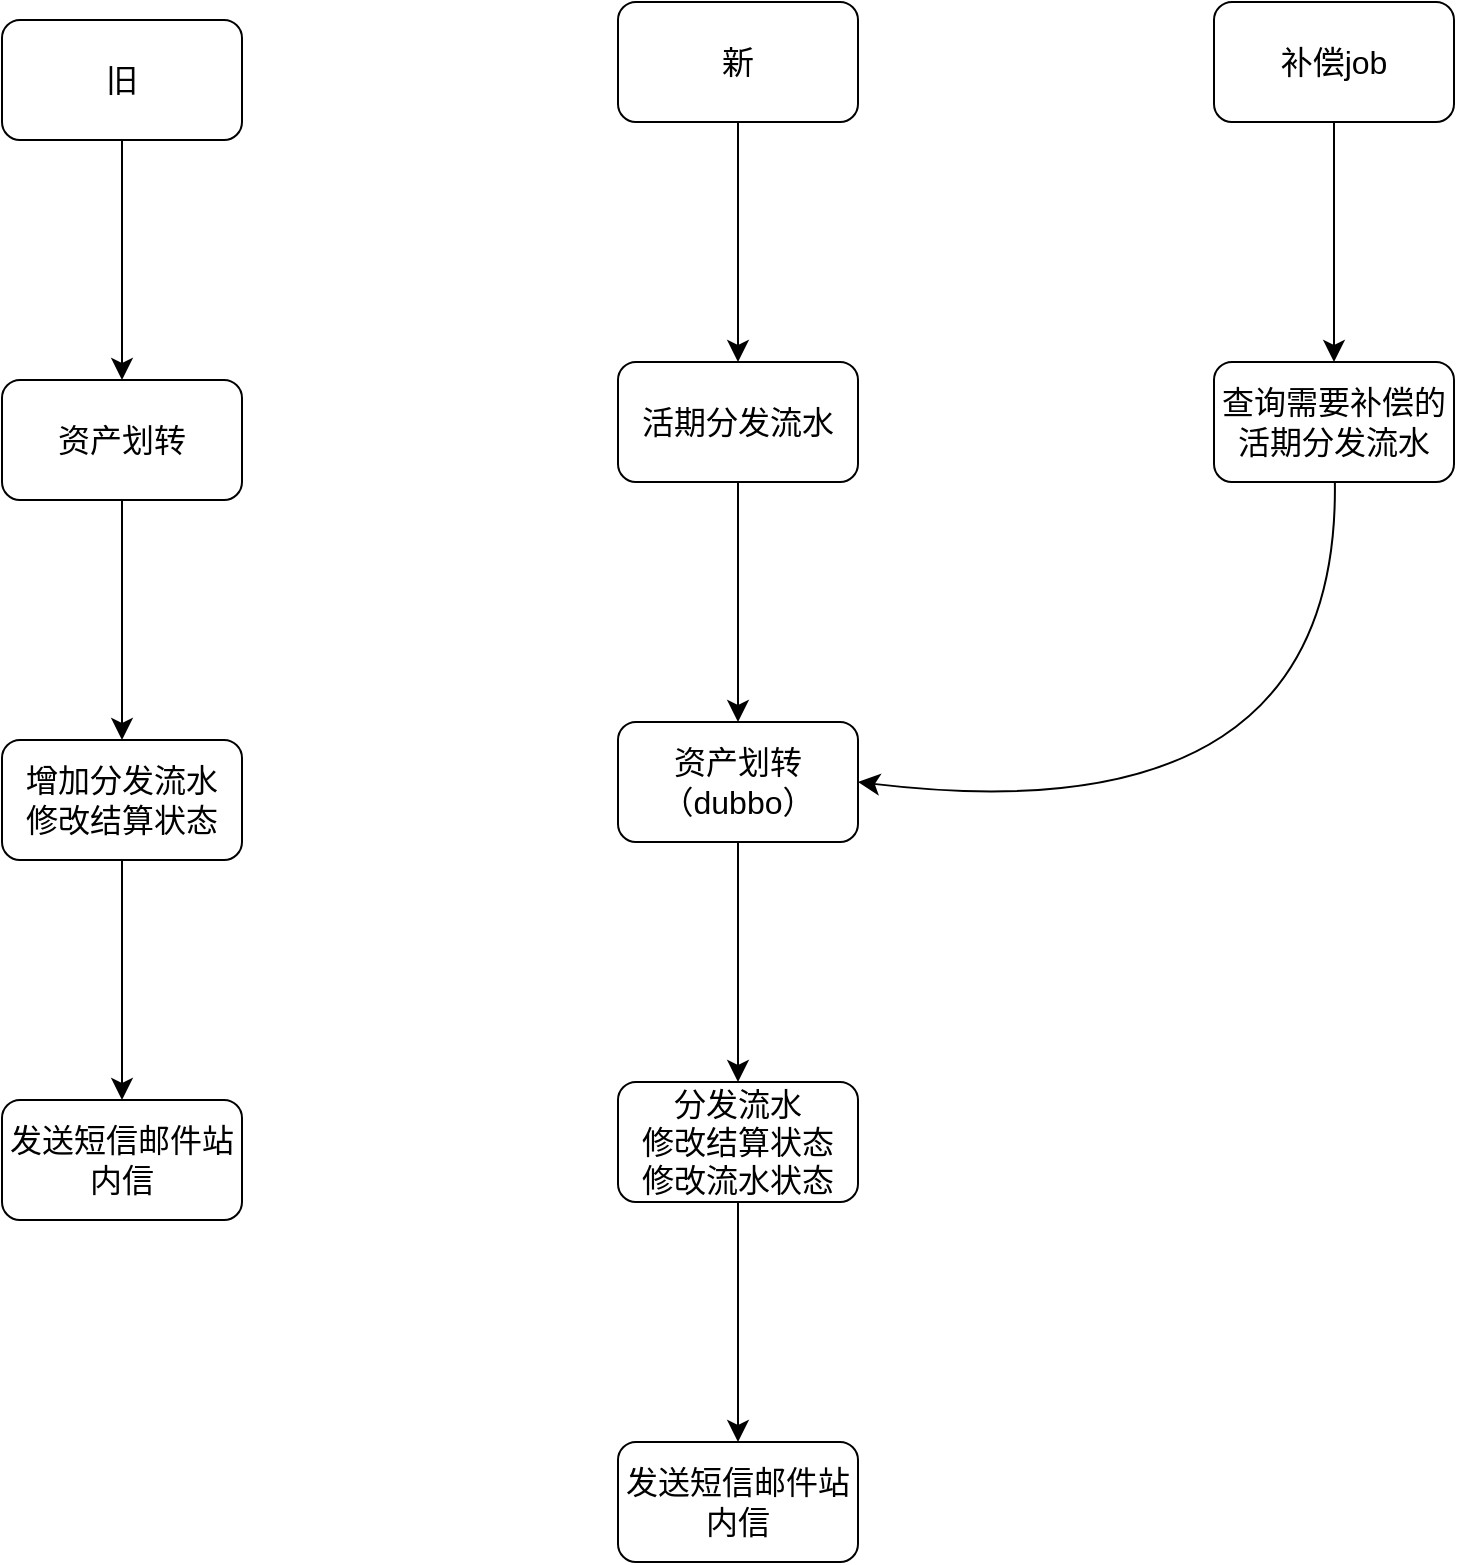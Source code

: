 <mxfile version="22.1.0" type="github">
  <diagram name="第 1 页" id="RRUAlz-GwvbMBU2uOojb">
    <mxGraphModel dx="1122" dy="1069" grid="0" gridSize="10" guides="1" tooltips="1" connect="1" arrows="1" fold="1" page="0" pageScale="1" pageWidth="200000" pageHeight="200000" math="0" shadow="0">
      <root>
        <mxCell id="0" />
        <mxCell id="1" parent="0" />
        <mxCell id="5-riPbGJl1X460BecoNy-3" value="" style="edgeStyle=none;curved=1;rounded=0;orthogonalLoop=1;jettySize=auto;html=1;fontSize=12;startSize=8;endSize=8;" edge="1" parent="1" source="5-riPbGJl1X460BecoNy-1" target="5-riPbGJl1X460BecoNy-2">
          <mxGeometry relative="1" as="geometry" />
        </mxCell>
        <mxCell id="5-riPbGJl1X460BecoNy-1" value="旧" style="rounded=1;whiteSpace=wrap;html=1;fontSize=16;" vertex="1" parent="1">
          <mxGeometry x="164" y="-293" width="120" height="60" as="geometry" />
        </mxCell>
        <mxCell id="5-riPbGJl1X460BecoNy-5" value="" style="edgeStyle=none;curved=1;rounded=0;orthogonalLoop=1;jettySize=auto;html=1;fontSize=12;startSize=8;endSize=8;" edge="1" parent="1" source="5-riPbGJl1X460BecoNy-2" target="5-riPbGJl1X460BecoNy-4">
          <mxGeometry relative="1" as="geometry" />
        </mxCell>
        <mxCell id="5-riPbGJl1X460BecoNy-2" value="资产划转" style="whiteSpace=wrap;html=1;fontSize=16;rounded=1;" vertex="1" parent="1">
          <mxGeometry x="164" y="-113" width="120" height="60" as="geometry" />
        </mxCell>
        <mxCell id="5-riPbGJl1X460BecoNy-7" value="" style="edgeStyle=none;curved=1;rounded=0;orthogonalLoop=1;jettySize=auto;html=1;fontSize=12;startSize=8;endSize=8;" edge="1" parent="1" source="5-riPbGJl1X460BecoNy-4" target="5-riPbGJl1X460BecoNy-6">
          <mxGeometry relative="1" as="geometry" />
        </mxCell>
        <mxCell id="5-riPbGJl1X460BecoNy-4" value="增加分发流水&lt;br&gt;修改结算状态" style="whiteSpace=wrap;html=1;fontSize=16;rounded=1;" vertex="1" parent="1">
          <mxGeometry x="164" y="67" width="120" height="60" as="geometry" />
        </mxCell>
        <mxCell id="5-riPbGJl1X460BecoNy-6" value="发送短信邮件站内信" style="whiteSpace=wrap;html=1;fontSize=16;rounded=1;" vertex="1" parent="1">
          <mxGeometry x="164" y="247" width="120" height="60" as="geometry" />
        </mxCell>
        <mxCell id="5-riPbGJl1X460BecoNy-10" value="" style="edgeStyle=none;curved=1;rounded=0;orthogonalLoop=1;jettySize=auto;html=1;fontSize=12;startSize=8;endSize=8;" edge="1" parent="1" source="5-riPbGJl1X460BecoNy-8" target="5-riPbGJl1X460BecoNy-9">
          <mxGeometry relative="1" as="geometry" />
        </mxCell>
        <mxCell id="5-riPbGJl1X460BecoNy-8" value="新" style="rounded=1;whiteSpace=wrap;html=1;fontSize=16;" vertex="1" parent="1">
          <mxGeometry x="472" y="-302" width="120" height="60" as="geometry" />
        </mxCell>
        <mxCell id="5-riPbGJl1X460BecoNy-12" value="" style="edgeStyle=none;curved=1;rounded=0;orthogonalLoop=1;jettySize=auto;html=1;fontSize=12;startSize=8;endSize=8;" edge="1" parent="1" source="5-riPbGJl1X460BecoNy-9" target="5-riPbGJl1X460BecoNy-11">
          <mxGeometry relative="1" as="geometry" />
        </mxCell>
        <mxCell id="5-riPbGJl1X460BecoNy-9" value="活期分发流水" style="whiteSpace=wrap;html=1;fontSize=16;rounded=1;" vertex="1" parent="1">
          <mxGeometry x="472" y="-122" width="120" height="60" as="geometry" />
        </mxCell>
        <mxCell id="5-riPbGJl1X460BecoNy-14" value="" style="edgeStyle=none;curved=1;rounded=0;orthogonalLoop=1;jettySize=auto;html=1;fontSize=12;startSize=8;endSize=8;" edge="1" parent="1" source="5-riPbGJl1X460BecoNy-11" target="5-riPbGJl1X460BecoNy-13">
          <mxGeometry relative="1" as="geometry" />
        </mxCell>
        <mxCell id="5-riPbGJl1X460BecoNy-11" value="资产划转（dubbo）" style="whiteSpace=wrap;html=1;fontSize=16;rounded=1;" vertex="1" parent="1">
          <mxGeometry x="472" y="58" width="120" height="60" as="geometry" />
        </mxCell>
        <mxCell id="5-riPbGJl1X460BecoNy-16" value="" style="edgeStyle=none;curved=1;rounded=0;orthogonalLoop=1;jettySize=auto;html=1;fontSize=12;startSize=8;endSize=8;" edge="1" parent="1" source="5-riPbGJl1X460BecoNy-13" target="5-riPbGJl1X460BecoNy-15">
          <mxGeometry relative="1" as="geometry" />
        </mxCell>
        <mxCell id="5-riPbGJl1X460BecoNy-13" value="分发流水&lt;br&gt;修改结算状态&lt;br&gt;修改流水状态" style="whiteSpace=wrap;html=1;fontSize=16;rounded=1;" vertex="1" parent="1">
          <mxGeometry x="472" y="238" width="120" height="60" as="geometry" />
        </mxCell>
        <mxCell id="5-riPbGJl1X460BecoNy-15" value="发送短信邮件站内信" style="whiteSpace=wrap;html=1;fontSize=16;rounded=1;" vertex="1" parent="1">
          <mxGeometry x="472" y="418" width="120" height="60" as="geometry" />
        </mxCell>
        <mxCell id="5-riPbGJl1X460BecoNy-20" value="" style="edgeStyle=none;curved=1;rounded=0;orthogonalLoop=1;jettySize=auto;html=1;fontSize=12;startSize=8;endSize=8;" edge="1" parent="1" source="5-riPbGJl1X460BecoNy-17" target="5-riPbGJl1X460BecoNy-19">
          <mxGeometry relative="1" as="geometry" />
        </mxCell>
        <mxCell id="5-riPbGJl1X460BecoNy-17" value="补偿job" style="rounded=1;whiteSpace=wrap;html=1;fontSize=16;" vertex="1" parent="1">
          <mxGeometry x="770" y="-302" width="120" height="60" as="geometry" />
        </mxCell>
        <mxCell id="5-riPbGJl1X460BecoNy-21" style="edgeStyle=none;curved=1;rounded=0;orthogonalLoop=1;jettySize=auto;html=1;entryX=1;entryY=0.5;entryDx=0;entryDy=0;fontSize=12;startSize=8;endSize=8;" edge="1" parent="1" source="5-riPbGJl1X460BecoNy-19" target="5-riPbGJl1X460BecoNy-11">
          <mxGeometry relative="1" as="geometry">
            <Array as="points">
              <mxPoint x="833" y="117" />
            </Array>
          </mxGeometry>
        </mxCell>
        <mxCell id="5-riPbGJl1X460BecoNy-19" value="查询需要补偿的活期分发流水" style="whiteSpace=wrap;html=1;fontSize=16;rounded=1;" vertex="1" parent="1">
          <mxGeometry x="770" y="-122" width="120" height="60" as="geometry" />
        </mxCell>
      </root>
    </mxGraphModel>
  </diagram>
</mxfile>
